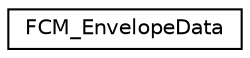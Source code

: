 digraph G
{
  edge [fontname="Helvetica",fontsize="10",labelfontname="Helvetica",labelfontsize="10"];
  node [fontname="Helvetica",fontsize="10",shape=record];
  rankdir=LR;
  Node1 [label="FCM_EnvelopeData",height=0.2,width=0.4,color="black", fillcolor="white", style="filled",URL="$d0/d69/structFCM__EnvelopeData.html"];
}
